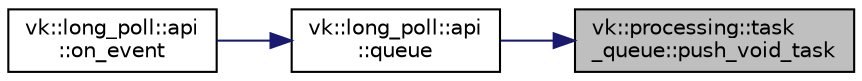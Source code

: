 digraph "vk::processing::task_queue::push_void_task"
{
 // LATEX_PDF_SIZE
  edge [fontname="Helvetica",fontsize="10",labelfontname="Helvetica",labelfontsize="10"];
  node [fontname="Helvetica",fontsize="10",shape=record];
  rankdir="RL";
  Node1 [label="vk::processing::task\l_queue::push_void_task",height=0.2,width=0.4,color="black", fillcolor="grey75", style="filled", fontcolor="black",tooltip=" "];
  Node1 -> Node2 [dir="back",color="midnightblue",fontsize="10",style="solid",fontname="Helvetica"];
  Node2 [label="vk::long_poll::api\l::queue",height=0.2,width=0.4,color="black", fillcolor="white", style="filled",URL="$classvk_1_1long__poll_1_1api.html#a4fd62b68507ac5a3bbfea061fb015075",tooltip="Push task to thread pool queue."];
  Node2 -> Node3 [dir="back",color="midnightblue",fontsize="10",style="solid",fontname="Helvetica"];
  Node3 [label="vk::long_poll::api\l::on_event",height=0.2,width=0.4,color="black", fillcolor="white", style="filled",URL="$classvk_1_1long__poll_1_1api.html#a7c1de69b0cc5fad45112413ff8ff647d",tooltip=" "];
}
